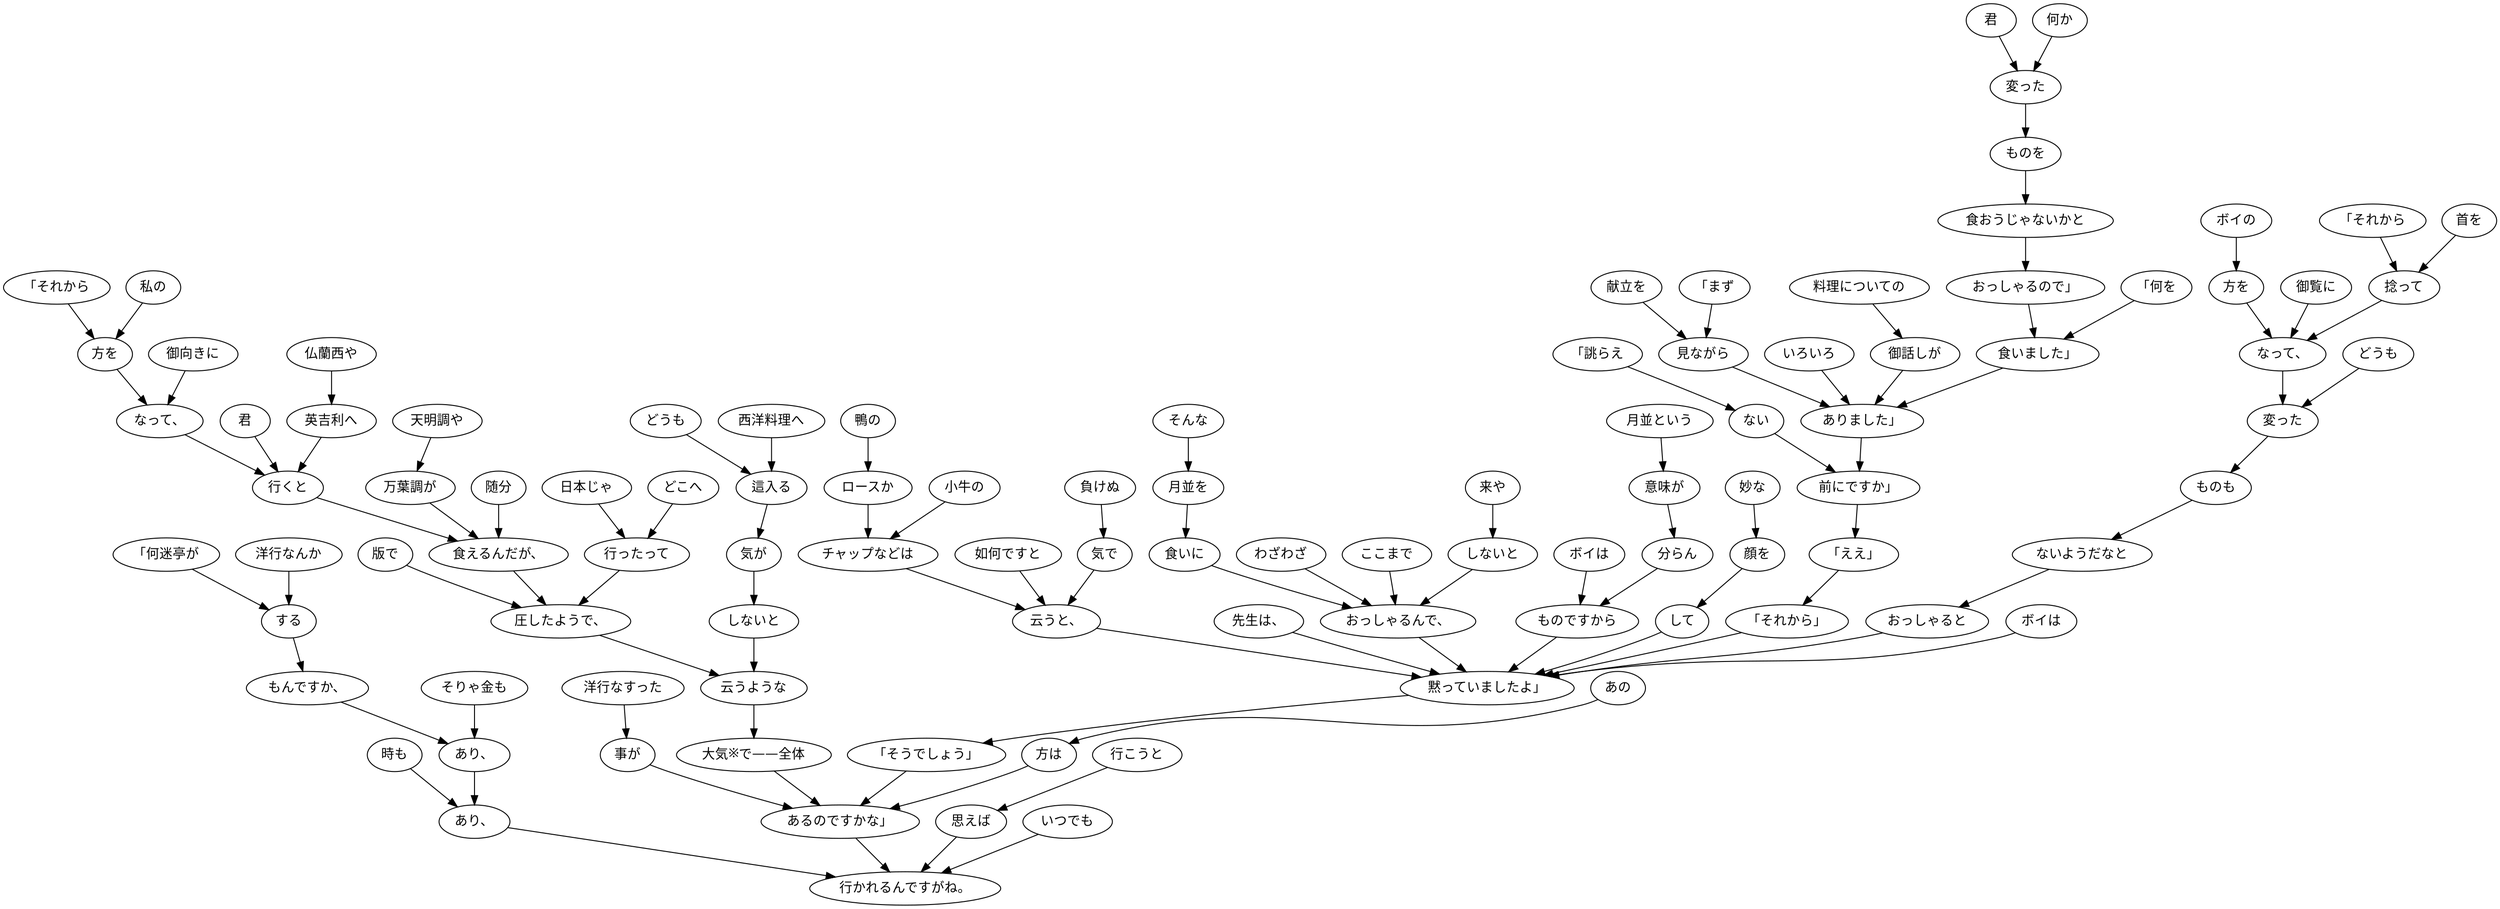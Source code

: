 digraph graph773 {
	node0 [label="君"];
	node1 [label="何か"];
	node2 [label="変った"];
	node3 [label="ものを"];
	node4 [label="食おうじゃないかと"];
	node5 [label="おっしゃるので」"];
	node6 [label="「何を"];
	node7 [label="食いました」"];
	node8 [label="「まず"];
	node9 [label="献立を"];
	node10 [label="見ながら"];
	node11 [label="いろいろ"];
	node12 [label="料理についての"];
	node13 [label="御話しが"];
	node14 [label="ありました」"];
	node15 [label="「誂らえ"];
	node16 [label="ない"];
	node17 [label="前にですか」"];
	node18 [label="「ええ」"];
	node19 [label="「それから」"];
	node20 [label="「それから"];
	node21 [label="首を"];
	node22 [label="捻って"];
	node23 [label="ボイの"];
	node24 [label="方を"];
	node25 [label="御覧に"];
	node26 [label="なって、"];
	node27 [label="どうも"];
	node28 [label="変った"];
	node29 [label="ものも"];
	node30 [label="ないようだなと"];
	node31 [label="おっしゃると"];
	node32 [label="ボイは"];
	node33 [label="負けぬ"];
	node34 [label="気で"];
	node35 [label="鴨の"];
	node36 [label="ロースか"];
	node37 [label="小牛の"];
	node38 [label="チャップなどは"];
	node39 [label="如何ですと"];
	node40 [label="云うと、"];
	node41 [label="先生は、"];
	node42 [label="そんな"];
	node43 [label="月並を"];
	node44 [label="食いに"];
	node45 [label="わざわざ"];
	node46 [label="ここまで"];
	node47 [label="来や"];
	node48 [label="しないと"];
	node49 [label="おっしゃるんで、"];
	node50 [label="ボイは"];
	node51 [label="月並という"];
	node52 [label="意味が"];
	node53 [label="分らん"];
	node54 [label="ものですから"];
	node55 [label="妙な"];
	node56 [label="顔を"];
	node57 [label="して"];
	node58 [label="黙っていましたよ」"];
	node59 [label="「そうでしょう」"];
	node60 [label="「それから"];
	node61 [label="私の"];
	node62 [label="方を"];
	node63 [label="御向きに"];
	node64 [label="なって、"];
	node65 [label="君"];
	node66 [label="仏蘭西や"];
	node67 [label="英吉利へ"];
	node68 [label="行くと"];
	node69 [label="随分"];
	node70 [label="天明調や"];
	node71 [label="万葉調が"];
	node72 [label="食えるんだが、"];
	node73 [label="日本じゃ"];
	node74 [label="どこへ"];
	node75 [label="行ったって"];
	node76 [label="版で"];
	node77 [label="圧したようで、"];
	node78 [label="どうも"];
	node79 [label="西洋料理へ"];
	node80 [label="這入る"];
	node81 [label="気が"];
	node82 [label="しないと"];
	node83 [label="云うような"];
	node84 [label="大気※で——全体"];
	node85 [label="あの"];
	node86 [label="方は"];
	node87 [label="洋行なすった"];
	node88 [label="事が"];
	node89 [label="あるのですかな」"];
	node90 [label="「何迷亭が"];
	node91 [label="洋行なんか"];
	node92 [label="する"];
	node93 [label="もんですか、"];
	node94 [label="そりゃ金も"];
	node95 [label="あり、"];
	node96 [label="時も"];
	node97 [label="あり、"];
	node98 [label="行こうと"];
	node99 [label="思えば"];
	node100 [label="いつでも"];
	node101 [label="行かれるんですがね。"];
	node0 -> node2;
	node1 -> node2;
	node2 -> node3;
	node3 -> node4;
	node4 -> node5;
	node5 -> node7;
	node6 -> node7;
	node7 -> node14;
	node8 -> node10;
	node9 -> node10;
	node10 -> node14;
	node11 -> node14;
	node12 -> node13;
	node13 -> node14;
	node14 -> node17;
	node15 -> node16;
	node16 -> node17;
	node17 -> node18;
	node18 -> node19;
	node19 -> node58;
	node20 -> node22;
	node21 -> node22;
	node22 -> node26;
	node23 -> node24;
	node24 -> node26;
	node25 -> node26;
	node26 -> node28;
	node27 -> node28;
	node28 -> node29;
	node29 -> node30;
	node30 -> node31;
	node31 -> node58;
	node32 -> node58;
	node33 -> node34;
	node34 -> node40;
	node35 -> node36;
	node36 -> node38;
	node37 -> node38;
	node38 -> node40;
	node39 -> node40;
	node40 -> node58;
	node41 -> node58;
	node42 -> node43;
	node43 -> node44;
	node44 -> node49;
	node45 -> node49;
	node46 -> node49;
	node47 -> node48;
	node48 -> node49;
	node49 -> node58;
	node50 -> node54;
	node51 -> node52;
	node52 -> node53;
	node53 -> node54;
	node54 -> node58;
	node55 -> node56;
	node56 -> node57;
	node57 -> node58;
	node58 -> node59;
	node59 -> node89;
	node60 -> node62;
	node61 -> node62;
	node62 -> node64;
	node63 -> node64;
	node64 -> node68;
	node65 -> node68;
	node66 -> node67;
	node67 -> node68;
	node68 -> node72;
	node69 -> node72;
	node70 -> node71;
	node71 -> node72;
	node72 -> node77;
	node73 -> node75;
	node74 -> node75;
	node75 -> node77;
	node76 -> node77;
	node77 -> node83;
	node78 -> node80;
	node79 -> node80;
	node80 -> node81;
	node81 -> node82;
	node82 -> node83;
	node83 -> node84;
	node84 -> node89;
	node85 -> node86;
	node86 -> node89;
	node87 -> node88;
	node88 -> node89;
	node89 -> node101;
	node90 -> node92;
	node91 -> node92;
	node92 -> node93;
	node93 -> node95;
	node94 -> node95;
	node95 -> node97;
	node96 -> node97;
	node97 -> node101;
	node98 -> node99;
	node99 -> node101;
	node100 -> node101;
}
